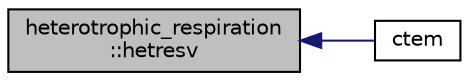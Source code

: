 digraph "heterotrophic_respiration::hetresv"
{
 // INTERACTIVE_SVG=YES
  edge [fontname="Helvetica",fontsize="10",labelfontname="Helvetica",labelfontsize="10"];
  node [fontname="Helvetica",fontsize="10",shape=record];
  rankdir="LR";
  Node1 [label="heterotrophic_respiration\l::hetresv",height=0.2,width=0.4,color="black", fillcolor="grey75", style="filled", fontcolor="black"];
  Node1 -> Node2 [dir="back",color="midnightblue",fontsize="10",style="solid",fontname="Helvetica"];
  Node2 [label="ctem",height=0.2,width=0.4,color="black", fillcolor="white", style="filled",URL="$ctem_8f90.html#ace1598599f37c24cac37dd963f23b497"];
}
